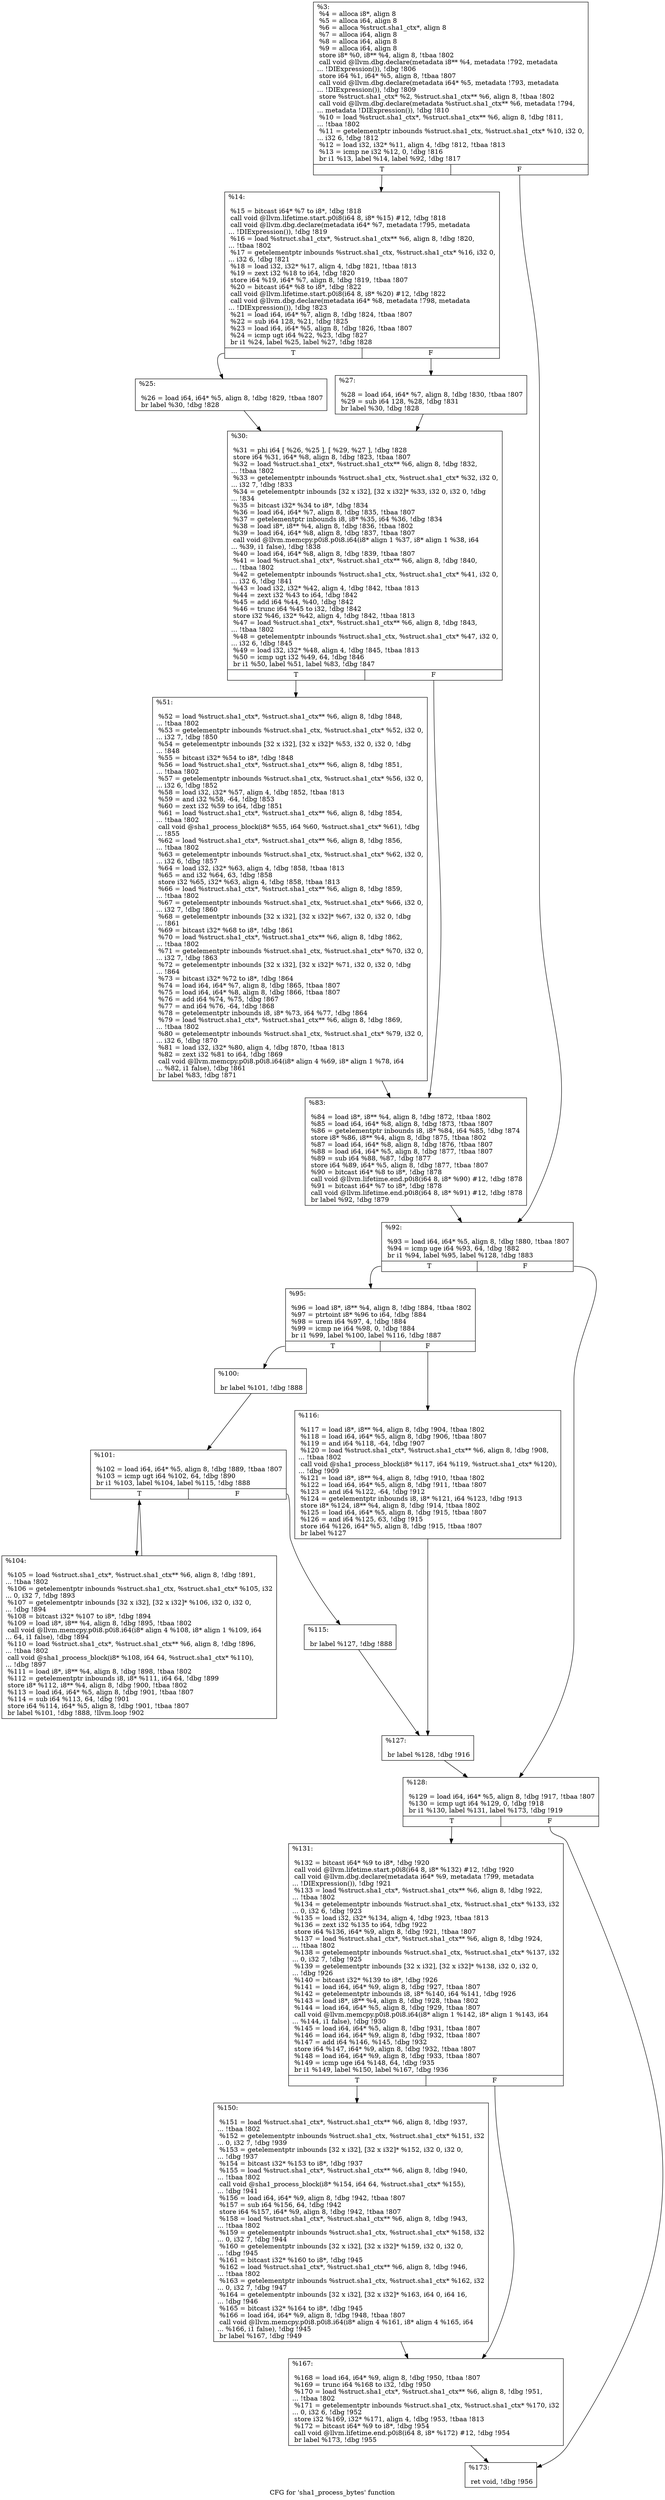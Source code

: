 digraph "CFG for 'sha1_process_bytes' function" {
	label="CFG for 'sha1_process_bytes' function";

	Node0x99f8a0 [shape=record,label="{%3:\l  %4 = alloca i8*, align 8\l  %5 = alloca i64, align 8\l  %6 = alloca %struct.sha1_ctx*, align 8\l  %7 = alloca i64, align 8\l  %8 = alloca i64, align 8\l  %9 = alloca i64, align 8\l  store i8* %0, i8** %4, align 8, !tbaa !802\l  call void @llvm.dbg.declare(metadata i8** %4, metadata !792, metadata\l... !DIExpression()), !dbg !806\l  store i64 %1, i64* %5, align 8, !tbaa !807\l  call void @llvm.dbg.declare(metadata i64* %5, metadata !793, metadata\l... !DIExpression()), !dbg !809\l  store %struct.sha1_ctx* %2, %struct.sha1_ctx** %6, align 8, !tbaa !802\l  call void @llvm.dbg.declare(metadata %struct.sha1_ctx** %6, metadata !794,\l... metadata !DIExpression()), !dbg !810\l  %10 = load %struct.sha1_ctx*, %struct.sha1_ctx** %6, align 8, !dbg !811,\l... !tbaa !802\l  %11 = getelementptr inbounds %struct.sha1_ctx, %struct.sha1_ctx* %10, i32 0,\l... i32 6, !dbg !812\l  %12 = load i32, i32* %11, align 4, !dbg !812, !tbaa !813\l  %13 = icmp ne i32 %12, 0, !dbg !816\l  br i1 %13, label %14, label %92, !dbg !817\l|{<s0>T|<s1>F}}"];
	Node0x99f8a0:s0 -> Node0x9a0930;
	Node0x99f8a0:s1 -> Node0x9a0b10;
	Node0x9a0930 [shape=record,label="{%14:\l\l  %15 = bitcast i64* %7 to i8*, !dbg !818\l  call void @llvm.lifetime.start.p0i8(i64 8, i8* %15) #12, !dbg !818\l  call void @llvm.dbg.declare(metadata i64* %7, metadata !795, metadata\l... !DIExpression()), !dbg !819\l  %16 = load %struct.sha1_ctx*, %struct.sha1_ctx** %6, align 8, !dbg !820,\l... !tbaa !802\l  %17 = getelementptr inbounds %struct.sha1_ctx, %struct.sha1_ctx* %16, i32 0,\l... i32 6, !dbg !821\l  %18 = load i32, i32* %17, align 4, !dbg !821, !tbaa !813\l  %19 = zext i32 %18 to i64, !dbg !820\l  store i64 %19, i64* %7, align 8, !dbg !819, !tbaa !807\l  %20 = bitcast i64* %8 to i8*, !dbg !822\l  call void @llvm.lifetime.start.p0i8(i64 8, i8* %20) #12, !dbg !822\l  call void @llvm.dbg.declare(metadata i64* %8, metadata !798, metadata\l... !DIExpression()), !dbg !823\l  %21 = load i64, i64* %7, align 8, !dbg !824, !tbaa !807\l  %22 = sub i64 128, %21, !dbg !825\l  %23 = load i64, i64* %5, align 8, !dbg !826, !tbaa !807\l  %24 = icmp ugt i64 %22, %23, !dbg !827\l  br i1 %24, label %25, label %27, !dbg !828\l|{<s0>T|<s1>F}}"];
	Node0x9a0930:s0 -> Node0x9a0980;
	Node0x9a0930:s1 -> Node0x9a09d0;
	Node0x9a0980 [shape=record,label="{%25:\l\l  %26 = load i64, i64* %5, align 8, !dbg !829, !tbaa !807\l  br label %30, !dbg !828\l}"];
	Node0x9a0980 -> Node0x9a0a20;
	Node0x9a09d0 [shape=record,label="{%27:\l\l  %28 = load i64, i64* %7, align 8, !dbg !830, !tbaa !807\l  %29 = sub i64 128, %28, !dbg !831\l  br label %30, !dbg !828\l}"];
	Node0x9a09d0 -> Node0x9a0a20;
	Node0x9a0a20 [shape=record,label="{%30:\l\l  %31 = phi i64 [ %26, %25 ], [ %29, %27 ], !dbg !828\l  store i64 %31, i64* %8, align 8, !dbg !823, !tbaa !807\l  %32 = load %struct.sha1_ctx*, %struct.sha1_ctx** %6, align 8, !dbg !832,\l... !tbaa !802\l  %33 = getelementptr inbounds %struct.sha1_ctx, %struct.sha1_ctx* %32, i32 0,\l... i32 7, !dbg !833\l  %34 = getelementptr inbounds [32 x i32], [32 x i32]* %33, i32 0, i32 0, !dbg\l... !834\l  %35 = bitcast i32* %34 to i8*, !dbg !834\l  %36 = load i64, i64* %7, align 8, !dbg !835, !tbaa !807\l  %37 = getelementptr inbounds i8, i8* %35, i64 %36, !dbg !834\l  %38 = load i8*, i8** %4, align 8, !dbg !836, !tbaa !802\l  %39 = load i64, i64* %8, align 8, !dbg !837, !tbaa !807\l  call void @llvm.memcpy.p0i8.p0i8.i64(i8* align 1 %37, i8* align 1 %38, i64\l... %39, i1 false), !dbg !838\l  %40 = load i64, i64* %8, align 8, !dbg !839, !tbaa !807\l  %41 = load %struct.sha1_ctx*, %struct.sha1_ctx** %6, align 8, !dbg !840,\l... !tbaa !802\l  %42 = getelementptr inbounds %struct.sha1_ctx, %struct.sha1_ctx* %41, i32 0,\l... i32 6, !dbg !841\l  %43 = load i32, i32* %42, align 4, !dbg !842, !tbaa !813\l  %44 = zext i32 %43 to i64, !dbg !842\l  %45 = add i64 %44, %40, !dbg !842\l  %46 = trunc i64 %45 to i32, !dbg !842\l  store i32 %46, i32* %42, align 4, !dbg !842, !tbaa !813\l  %47 = load %struct.sha1_ctx*, %struct.sha1_ctx** %6, align 8, !dbg !843,\l... !tbaa !802\l  %48 = getelementptr inbounds %struct.sha1_ctx, %struct.sha1_ctx* %47, i32 0,\l... i32 6, !dbg !845\l  %49 = load i32, i32* %48, align 4, !dbg !845, !tbaa !813\l  %50 = icmp ugt i32 %49, 64, !dbg !846\l  br i1 %50, label %51, label %83, !dbg !847\l|{<s0>T|<s1>F}}"];
	Node0x9a0a20:s0 -> Node0x9a0a70;
	Node0x9a0a20:s1 -> Node0x9a0ac0;
	Node0x9a0a70 [shape=record,label="{%51:\l\l  %52 = load %struct.sha1_ctx*, %struct.sha1_ctx** %6, align 8, !dbg !848,\l... !tbaa !802\l  %53 = getelementptr inbounds %struct.sha1_ctx, %struct.sha1_ctx* %52, i32 0,\l... i32 7, !dbg !850\l  %54 = getelementptr inbounds [32 x i32], [32 x i32]* %53, i32 0, i32 0, !dbg\l... !848\l  %55 = bitcast i32* %54 to i8*, !dbg !848\l  %56 = load %struct.sha1_ctx*, %struct.sha1_ctx** %6, align 8, !dbg !851,\l... !tbaa !802\l  %57 = getelementptr inbounds %struct.sha1_ctx, %struct.sha1_ctx* %56, i32 0,\l... i32 6, !dbg !852\l  %58 = load i32, i32* %57, align 4, !dbg !852, !tbaa !813\l  %59 = and i32 %58, -64, !dbg !853\l  %60 = zext i32 %59 to i64, !dbg !851\l  %61 = load %struct.sha1_ctx*, %struct.sha1_ctx** %6, align 8, !dbg !854,\l... !tbaa !802\l  call void @sha1_process_block(i8* %55, i64 %60, %struct.sha1_ctx* %61), !dbg\l... !855\l  %62 = load %struct.sha1_ctx*, %struct.sha1_ctx** %6, align 8, !dbg !856,\l... !tbaa !802\l  %63 = getelementptr inbounds %struct.sha1_ctx, %struct.sha1_ctx* %62, i32 0,\l... i32 6, !dbg !857\l  %64 = load i32, i32* %63, align 4, !dbg !858, !tbaa !813\l  %65 = and i32 %64, 63, !dbg !858\l  store i32 %65, i32* %63, align 4, !dbg !858, !tbaa !813\l  %66 = load %struct.sha1_ctx*, %struct.sha1_ctx** %6, align 8, !dbg !859,\l... !tbaa !802\l  %67 = getelementptr inbounds %struct.sha1_ctx, %struct.sha1_ctx* %66, i32 0,\l... i32 7, !dbg !860\l  %68 = getelementptr inbounds [32 x i32], [32 x i32]* %67, i32 0, i32 0, !dbg\l... !861\l  %69 = bitcast i32* %68 to i8*, !dbg !861\l  %70 = load %struct.sha1_ctx*, %struct.sha1_ctx** %6, align 8, !dbg !862,\l... !tbaa !802\l  %71 = getelementptr inbounds %struct.sha1_ctx, %struct.sha1_ctx* %70, i32 0,\l... i32 7, !dbg !863\l  %72 = getelementptr inbounds [32 x i32], [32 x i32]* %71, i32 0, i32 0, !dbg\l... !864\l  %73 = bitcast i32* %72 to i8*, !dbg !864\l  %74 = load i64, i64* %7, align 8, !dbg !865, !tbaa !807\l  %75 = load i64, i64* %8, align 8, !dbg !866, !tbaa !807\l  %76 = add i64 %74, %75, !dbg !867\l  %77 = and i64 %76, -64, !dbg !868\l  %78 = getelementptr inbounds i8, i8* %73, i64 %77, !dbg !864\l  %79 = load %struct.sha1_ctx*, %struct.sha1_ctx** %6, align 8, !dbg !869,\l... !tbaa !802\l  %80 = getelementptr inbounds %struct.sha1_ctx, %struct.sha1_ctx* %79, i32 0,\l... i32 6, !dbg !870\l  %81 = load i32, i32* %80, align 4, !dbg !870, !tbaa !813\l  %82 = zext i32 %81 to i64, !dbg !869\l  call void @llvm.memcpy.p0i8.p0i8.i64(i8* align 4 %69, i8* align 1 %78, i64\l... %82, i1 false), !dbg !861\l  br label %83, !dbg !871\l}"];
	Node0x9a0a70 -> Node0x9a0ac0;
	Node0x9a0ac0 [shape=record,label="{%83:\l\l  %84 = load i8*, i8** %4, align 8, !dbg !872, !tbaa !802\l  %85 = load i64, i64* %8, align 8, !dbg !873, !tbaa !807\l  %86 = getelementptr inbounds i8, i8* %84, i64 %85, !dbg !874\l  store i8* %86, i8** %4, align 8, !dbg !875, !tbaa !802\l  %87 = load i64, i64* %8, align 8, !dbg !876, !tbaa !807\l  %88 = load i64, i64* %5, align 8, !dbg !877, !tbaa !807\l  %89 = sub i64 %88, %87, !dbg !877\l  store i64 %89, i64* %5, align 8, !dbg !877, !tbaa !807\l  %90 = bitcast i64* %8 to i8*, !dbg !878\l  call void @llvm.lifetime.end.p0i8(i64 8, i8* %90) #12, !dbg !878\l  %91 = bitcast i64* %7 to i8*, !dbg !878\l  call void @llvm.lifetime.end.p0i8(i64 8, i8* %91) #12, !dbg !878\l  br label %92, !dbg !879\l}"];
	Node0x9a0ac0 -> Node0x9a0b10;
	Node0x9a0b10 [shape=record,label="{%92:\l\l  %93 = load i64, i64* %5, align 8, !dbg !880, !tbaa !807\l  %94 = icmp uge i64 %93, 64, !dbg !882\l  br i1 %94, label %95, label %128, !dbg !883\l|{<s0>T|<s1>F}}"];
	Node0x9a0b10:s0 -> Node0x9a0b60;
	Node0x9a0b10:s1 -> Node0x9a0d90;
	Node0x9a0b60 [shape=record,label="{%95:\l\l  %96 = load i8*, i8** %4, align 8, !dbg !884, !tbaa !802\l  %97 = ptrtoint i8* %96 to i64, !dbg !884\l  %98 = urem i64 %97, 4, !dbg !884\l  %99 = icmp ne i64 %98, 0, !dbg !884\l  br i1 %99, label %100, label %116, !dbg !887\l|{<s0>T|<s1>F}}"];
	Node0x9a0b60:s0 -> Node0x9a0bb0;
	Node0x9a0b60:s1 -> Node0x9a0cf0;
	Node0x9a0bb0 [shape=record,label="{%100:\l\l  br label %101, !dbg !888\l}"];
	Node0x9a0bb0 -> Node0x9a0c00;
	Node0x9a0c00 [shape=record,label="{%101:\l\l  %102 = load i64, i64* %5, align 8, !dbg !889, !tbaa !807\l  %103 = icmp ugt i64 %102, 64, !dbg !890\l  br i1 %103, label %104, label %115, !dbg !888\l|{<s0>T|<s1>F}}"];
	Node0x9a0c00:s0 -> Node0x9a0c50;
	Node0x9a0c00:s1 -> Node0x9a0ca0;
	Node0x9a0c50 [shape=record,label="{%104:\l\l  %105 = load %struct.sha1_ctx*, %struct.sha1_ctx** %6, align 8, !dbg !891,\l... !tbaa !802\l  %106 = getelementptr inbounds %struct.sha1_ctx, %struct.sha1_ctx* %105, i32\l... 0, i32 7, !dbg !893\l  %107 = getelementptr inbounds [32 x i32], [32 x i32]* %106, i32 0, i32 0,\l... !dbg !894\l  %108 = bitcast i32* %107 to i8*, !dbg !894\l  %109 = load i8*, i8** %4, align 8, !dbg !895, !tbaa !802\l  call void @llvm.memcpy.p0i8.p0i8.i64(i8* align 4 %108, i8* align 1 %109, i64\l... 64, i1 false), !dbg !894\l  %110 = load %struct.sha1_ctx*, %struct.sha1_ctx** %6, align 8, !dbg !896,\l... !tbaa !802\l  call void @sha1_process_block(i8* %108, i64 64, %struct.sha1_ctx* %110),\l... !dbg !897\l  %111 = load i8*, i8** %4, align 8, !dbg !898, !tbaa !802\l  %112 = getelementptr inbounds i8, i8* %111, i64 64, !dbg !899\l  store i8* %112, i8** %4, align 8, !dbg !900, !tbaa !802\l  %113 = load i64, i64* %5, align 8, !dbg !901, !tbaa !807\l  %114 = sub i64 %113, 64, !dbg !901\l  store i64 %114, i64* %5, align 8, !dbg !901, !tbaa !807\l  br label %101, !dbg !888, !llvm.loop !902\l}"];
	Node0x9a0c50 -> Node0x9a0c00;
	Node0x9a0ca0 [shape=record,label="{%115:\l\l  br label %127, !dbg !888\l}"];
	Node0x9a0ca0 -> Node0x9a0d40;
	Node0x9a0cf0 [shape=record,label="{%116:\l\l  %117 = load i8*, i8** %4, align 8, !dbg !904, !tbaa !802\l  %118 = load i64, i64* %5, align 8, !dbg !906, !tbaa !807\l  %119 = and i64 %118, -64, !dbg !907\l  %120 = load %struct.sha1_ctx*, %struct.sha1_ctx** %6, align 8, !dbg !908,\l... !tbaa !802\l  call void @sha1_process_block(i8* %117, i64 %119, %struct.sha1_ctx* %120),\l... !dbg !909\l  %121 = load i8*, i8** %4, align 8, !dbg !910, !tbaa !802\l  %122 = load i64, i64* %5, align 8, !dbg !911, !tbaa !807\l  %123 = and i64 %122, -64, !dbg !912\l  %124 = getelementptr inbounds i8, i8* %121, i64 %123, !dbg !913\l  store i8* %124, i8** %4, align 8, !dbg !914, !tbaa !802\l  %125 = load i64, i64* %5, align 8, !dbg !915, !tbaa !807\l  %126 = and i64 %125, 63, !dbg !915\l  store i64 %126, i64* %5, align 8, !dbg !915, !tbaa !807\l  br label %127\l}"];
	Node0x9a0cf0 -> Node0x9a0d40;
	Node0x9a0d40 [shape=record,label="{%127:\l\l  br label %128, !dbg !916\l}"];
	Node0x9a0d40 -> Node0x9a0d90;
	Node0x9a0d90 [shape=record,label="{%128:\l\l  %129 = load i64, i64* %5, align 8, !dbg !917, !tbaa !807\l  %130 = icmp ugt i64 %129, 0, !dbg !918\l  br i1 %130, label %131, label %173, !dbg !919\l|{<s0>T|<s1>F}}"];
	Node0x9a0d90:s0 -> Node0x9a0de0;
	Node0x9a0d90:s1 -> Node0x9a0ed0;
	Node0x9a0de0 [shape=record,label="{%131:\l\l  %132 = bitcast i64* %9 to i8*, !dbg !920\l  call void @llvm.lifetime.start.p0i8(i64 8, i8* %132) #12, !dbg !920\l  call void @llvm.dbg.declare(metadata i64* %9, metadata !799, metadata\l... !DIExpression()), !dbg !921\l  %133 = load %struct.sha1_ctx*, %struct.sha1_ctx** %6, align 8, !dbg !922,\l... !tbaa !802\l  %134 = getelementptr inbounds %struct.sha1_ctx, %struct.sha1_ctx* %133, i32\l... 0, i32 6, !dbg !923\l  %135 = load i32, i32* %134, align 4, !dbg !923, !tbaa !813\l  %136 = zext i32 %135 to i64, !dbg !922\l  store i64 %136, i64* %9, align 8, !dbg !921, !tbaa !807\l  %137 = load %struct.sha1_ctx*, %struct.sha1_ctx** %6, align 8, !dbg !924,\l... !tbaa !802\l  %138 = getelementptr inbounds %struct.sha1_ctx, %struct.sha1_ctx* %137, i32\l... 0, i32 7, !dbg !925\l  %139 = getelementptr inbounds [32 x i32], [32 x i32]* %138, i32 0, i32 0,\l... !dbg !926\l  %140 = bitcast i32* %139 to i8*, !dbg !926\l  %141 = load i64, i64* %9, align 8, !dbg !927, !tbaa !807\l  %142 = getelementptr inbounds i8, i8* %140, i64 %141, !dbg !926\l  %143 = load i8*, i8** %4, align 8, !dbg !928, !tbaa !802\l  %144 = load i64, i64* %5, align 8, !dbg !929, !tbaa !807\l  call void @llvm.memcpy.p0i8.p0i8.i64(i8* align 1 %142, i8* align 1 %143, i64\l... %144, i1 false), !dbg !930\l  %145 = load i64, i64* %5, align 8, !dbg !931, !tbaa !807\l  %146 = load i64, i64* %9, align 8, !dbg !932, !tbaa !807\l  %147 = add i64 %146, %145, !dbg !932\l  store i64 %147, i64* %9, align 8, !dbg !932, !tbaa !807\l  %148 = load i64, i64* %9, align 8, !dbg !933, !tbaa !807\l  %149 = icmp uge i64 %148, 64, !dbg !935\l  br i1 %149, label %150, label %167, !dbg !936\l|{<s0>T|<s1>F}}"];
	Node0x9a0de0:s0 -> Node0x9a0e30;
	Node0x9a0de0:s1 -> Node0x9a0e80;
	Node0x9a0e30 [shape=record,label="{%150:\l\l  %151 = load %struct.sha1_ctx*, %struct.sha1_ctx** %6, align 8, !dbg !937,\l... !tbaa !802\l  %152 = getelementptr inbounds %struct.sha1_ctx, %struct.sha1_ctx* %151, i32\l... 0, i32 7, !dbg !939\l  %153 = getelementptr inbounds [32 x i32], [32 x i32]* %152, i32 0, i32 0,\l... !dbg !937\l  %154 = bitcast i32* %153 to i8*, !dbg !937\l  %155 = load %struct.sha1_ctx*, %struct.sha1_ctx** %6, align 8, !dbg !940,\l... !tbaa !802\l  call void @sha1_process_block(i8* %154, i64 64, %struct.sha1_ctx* %155),\l... !dbg !941\l  %156 = load i64, i64* %9, align 8, !dbg !942, !tbaa !807\l  %157 = sub i64 %156, 64, !dbg !942\l  store i64 %157, i64* %9, align 8, !dbg !942, !tbaa !807\l  %158 = load %struct.sha1_ctx*, %struct.sha1_ctx** %6, align 8, !dbg !943,\l... !tbaa !802\l  %159 = getelementptr inbounds %struct.sha1_ctx, %struct.sha1_ctx* %158, i32\l... 0, i32 7, !dbg !944\l  %160 = getelementptr inbounds [32 x i32], [32 x i32]* %159, i32 0, i32 0,\l... !dbg !945\l  %161 = bitcast i32* %160 to i8*, !dbg !945\l  %162 = load %struct.sha1_ctx*, %struct.sha1_ctx** %6, align 8, !dbg !946,\l... !tbaa !802\l  %163 = getelementptr inbounds %struct.sha1_ctx, %struct.sha1_ctx* %162, i32\l... 0, i32 7, !dbg !947\l  %164 = getelementptr inbounds [32 x i32], [32 x i32]* %163, i64 0, i64 16,\l... !dbg !946\l  %165 = bitcast i32* %164 to i8*, !dbg !945\l  %166 = load i64, i64* %9, align 8, !dbg !948, !tbaa !807\l  call void @llvm.memcpy.p0i8.p0i8.i64(i8* align 4 %161, i8* align 4 %165, i64\l... %166, i1 false), !dbg !945\l  br label %167, !dbg !949\l}"];
	Node0x9a0e30 -> Node0x9a0e80;
	Node0x9a0e80 [shape=record,label="{%167:\l\l  %168 = load i64, i64* %9, align 8, !dbg !950, !tbaa !807\l  %169 = trunc i64 %168 to i32, !dbg !950\l  %170 = load %struct.sha1_ctx*, %struct.sha1_ctx** %6, align 8, !dbg !951,\l... !tbaa !802\l  %171 = getelementptr inbounds %struct.sha1_ctx, %struct.sha1_ctx* %170, i32\l... 0, i32 6, !dbg !952\l  store i32 %169, i32* %171, align 4, !dbg !953, !tbaa !813\l  %172 = bitcast i64* %9 to i8*, !dbg !954\l  call void @llvm.lifetime.end.p0i8(i64 8, i8* %172) #12, !dbg !954\l  br label %173, !dbg !955\l}"];
	Node0x9a0e80 -> Node0x9a0ed0;
	Node0x9a0ed0 [shape=record,label="{%173:\l\l  ret void, !dbg !956\l}"];
}
